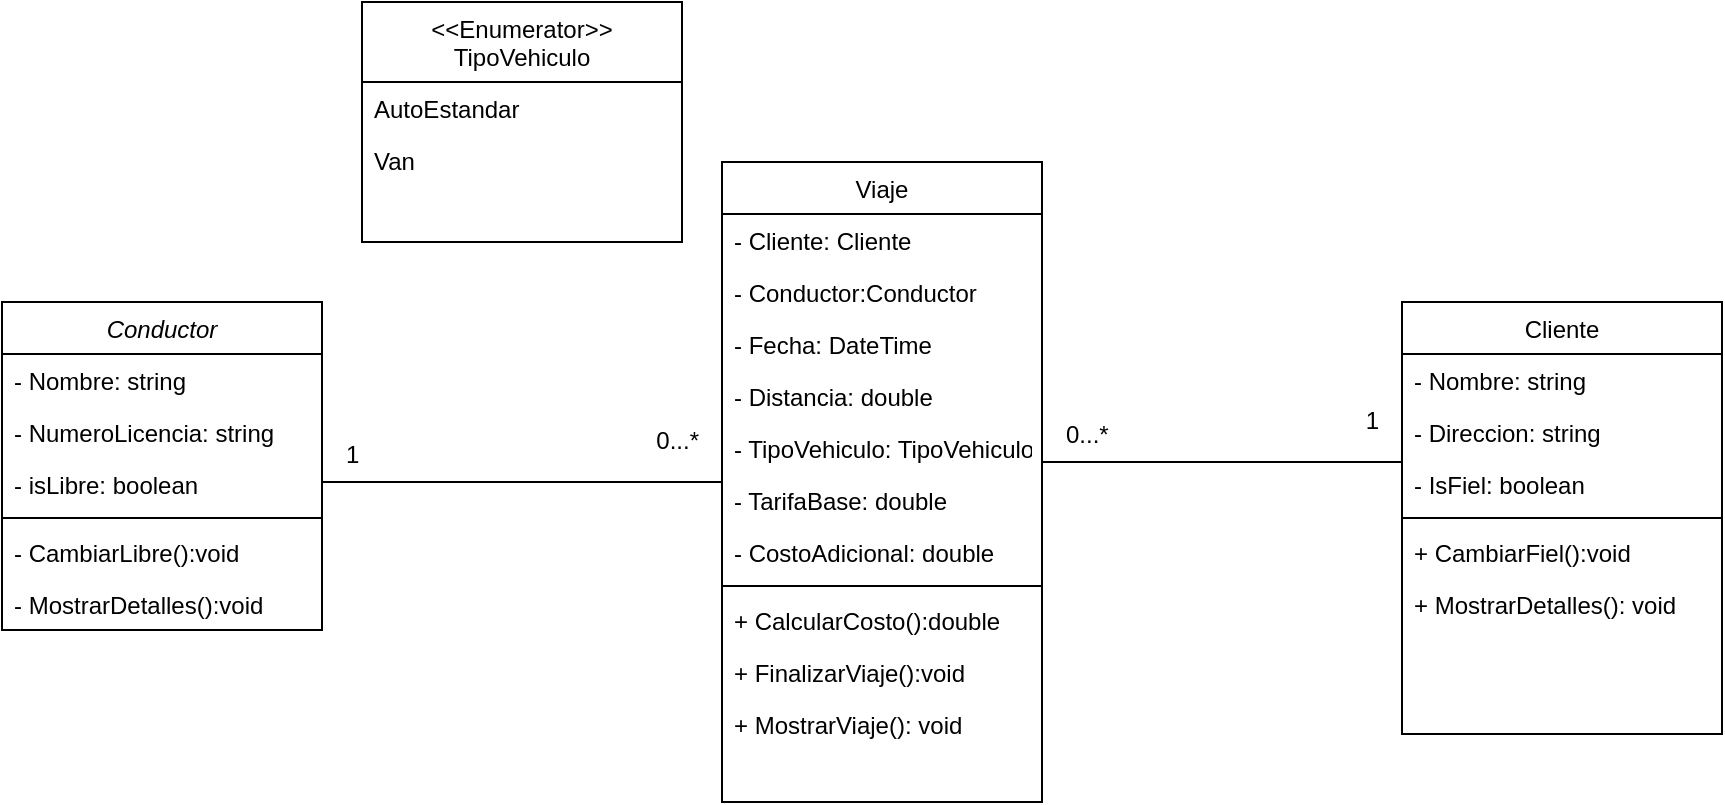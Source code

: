 <mxfile version="24.7.13">
  <diagram id="C5RBs43oDa-KdzZeNtuy" name="Page-1">
    <mxGraphModel dx="1179" dy="1697" grid="1" gridSize="10" guides="1" tooltips="1" connect="1" arrows="1" fold="1" page="1" pageScale="1" pageWidth="827" pageHeight="1169" math="0" shadow="0">
      <root>
        <mxCell id="WIyWlLk6GJQsqaUBKTNV-0" />
        <mxCell id="WIyWlLk6GJQsqaUBKTNV-1" parent="WIyWlLk6GJQsqaUBKTNV-0" />
        <mxCell id="MZTIzcuTiG9JTEqQmr6t-0" value="&lt;&lt;Enumerator&gt;&gt;&#xa;TipoVehiculo" style="swimlane;fontStyle=0;align=center;verticalAlign=top;childLayout=stackLayout;horizontal=1;startSize=40;horizontalStack=0;resizeParent=1;resizeLast=0;collapsible=1;marginBottom=0;rounded=0;shadow=0;strokeWidth=1;" vertex="1" parent="WIyWlLk6GJQsqaUBKTNV-1">
          <mxGeometry x="220" y="-150" width="160" height="120" as="geometry">
            <mxRectangle x="550" y="140" width="160" height="26" as="alternateBounds" />
          </mxGeometry>
        </mxCell>
        <mxCell id="MZTIzcuTiG9JTEqQmr6t-1" value="AutoEstandar" style="text;align=left;verticalAlign=top;spacingLeft=4;spacingRight=4;overflow=hidden;rotatable=0;points=[[0,0.5],[1,0.5]];portConstraint=eastwest;" vertex="1" parent="MZTIzcuTiG9JTEqQmr6t-0">
          <mxGeometry y="40" width="160" height="26" as="geometry" />
        </mxCell>
        <mxCell id="MZTIzcuTiG9JTEqQmr6t-2" value="Van" style="text;align=left;verticalAlign=top;spacingLeft=4;spacingRight=4;overflow=hidden;rotatable=0;points=[[0,0.5],[1,0.5]];portConstraint=eastwest;" vertex="1" parent="MZTIzcuTiG9JTEqQmr6t-0">
          <mxGeometry y="66" width="160" height="26" as="geometry" />
        </mxCell>
        <mxCell id="MZTIzcuTiG9JTEqQmr6t-34" value="Conductor" style="swimlane;fontStyle=2;align=center;verticalAlign=top;childLayout=stackLayout;horizontal=1;startSize=26;horizontalStack=0;resizeParent=1;resizeLast=0;collapsible=1;marginBottom=0;rounded=0;shadow=0;strokeWidth=1;" vertex="1" parent="WIyWlLk6GJQsqaUBKTNV-1">
          <mxGeometry x="40" width="160" height="164" as="geometry">
            <mxRectangle x="230" y="140" width="160" height="26" as="alternateBounds" />
          </mxGeometry>
        </mxCell>
        <mxCell id="MZTIzcuTiG9JTEqQmr6t-35" value="- Nombre: string" style="text;align=left;verticalAlign=top;spacingLeft=4;spacingRight=4;overflow=hidden;rotatable=0;points=[[0,0.5],[1,0.5]];portConstraint=eastwest;" vertex="1" parent="MZTIzcuTiG9JTEqQmr6t-34">
          <mxGeometry y="26" width="160" height="26" as="geometry" />
        </mxCell>
        <mxCell id="MZTIzcuTiG9JTEqQmr6t-36" value="- NumeroLicencia: string" style="text;align=left;verticalAlign=top;spacingLeft=4;spacingRight=4;overflow=hidden;rotatable=0;points=[[0,0.5],[1,0.5]];portConstraint=eastwest;rounded=0;shadow=0;html=0;" vertex="1" parent="MZTIzcuTiG9JTEqQmr6t-34">
          <mxGeometry y="52" width="160" height="26" as="geometry" />
        </mxCell>
        <mxCell id="MZTIzcuTiG9JTEqQmr6t-37" value="- isLibre: boolean" style="text;align=left;verticalAlign=top;spacingLeft=4;spacingRight=4;overflow=hidden;rotatable=0;points=[[0,0.5],[1,0.5]];portConstraint=eastwest;rounded=0;shadow=0;html=0;" vertex="1" parent="MZTIzcuTiG9JTEqQmr6t-34">
          <mxGeometry y="78" width="160" height="26" as="geometry" />
        </mxCell>
        <mxCell id="MZTIzcuTiG9JTEqQmr6t-38" value="" style="line;html=1;strokeWidth=1;align=left;verticalAlign=middle;spacingTop=-1;spacingLeft=3;spacingRight=3;rotatable=0;labelPosition=right;points=[];portConstraint=eastwest;" vertex="1" parent="MZTIzcuTiG9JTEqQmr6t-34">
          <mxGeometry y="104" width="160" height="8" as="geometry" />
        </mxCell>
        <mxCell id="MZTIzcuTiG9JTEqQmr6t-39" value="- CambiarLibre():void" style="text;align=left;verticalAlign=top;spacingLeft=4;spacingRight=4;overflow=hidden;rotatable=0;points=[[0,0.5],[1,0.5]];portConstraint=eastwest;" vertex="1" parent="MZTIzcuTiG9JTEqQmr6t-34">
          <mxGeometry y="112" width="160" height="26" as="geometry" />
        </mxCell>
        <mxCell id="MZTIzcuTiG9JTEqQmr6t-40" value="- MostrarDetalles():void" style="text;align=left;verticalAlign=top;spacingLeft=4;spacingRight=4;overflow=hidden;rotatable=0;points=[[0,0.5],[1,0.5]];portConstraint=eastwest;" vertex="1" parent="MZTIzcuTiG9JTEqQmr6t-34">
          <mxGeometry y="138" width="160" height="26" as="geometry" />
        </mxCell>
        <mxCell id="MZTIzcuTiG9JTEqQmr6t-41" value="Cliente" style="swimlane;fontStyle=0;align=center;verticalAlign=top;childLayout=stackLayout;horizontal=1;startSize=26;horizontalStack=0;resizeParent=1;resizeLast=0;collapsible=1;marginBottom=0;rounded=0;shadow=0;strokeWidth=1;" vertex="1" parent="WIyWlLk6GJQsqaUBKTNV-1">
          <mxGeometry x="740" width="160" height="216" as="geometry">
            <mxRectangle x="550" y="140" width="160" height="26" as="alternateBounds" />
          </mxGeometry>
        </mxCell>
        <mxCell id="MZTIzcuTiG9JTEqQmr6t-42" value="- Nombre: string" style="text;align=left;verticalAlign=top;spacingLeft=4;spacingRight=4;overflow=hidden;rotatable=0;points=[[0,0.5],[1,0.5]];portConstraint=eastwest;" vertex="1" parent="MZTIzcuTiG9JTEqQmr6t-41">
          <mxGeometry y="26" width="160" height="26" as="geometry" />
        </mxCell>
        <mxCell id="MZTIzcuTiG9JTEqQmr6t-43" value="- Direccion: string" style="text;align=left;verticalAlign=top;spacingLeft=4;spacingRight=4;overflow=hidden;rotatable=0;points=[[0,0.5],[1,0.5]];portConstraint=eastwest;rounded=0;shadow=0;html=0;" vertex="1" parent="MZTIzcuTiG9JTEqQmr6t-41">
          <mxGeometry y="52" width="160" height="26" as="geometry" />
        </mxCell>
        <mxCell id="MZTIzcuTiG9JTEqQmr6t-44" value="- IsFiel: boolean" style="text;align=left;verticalAlign=top;spacingLeft=4;spacingRight=4;overflow=hidden;rotatable=0;points=[[0,0.5],[1,0.5]];portConstraint=eastwest;rounded=0;shadow=0;html=0;" vertex="1" parent="MZTIzcuTiG9JTEqQmr6t-41">
          <mxGeometry y="78" width="160" height="26" as="geometry" />
        </mxCell>
        <mxCell id="MZTIzcuTiG9JTEqQmr6t-45" value="" style="line;html=1;strokeWidth=1;align=left;verticalAlign=middle;spacingTop=-1;spacingLeft=3;spacingRight=3;rotatable=0;labelPosition=right;points=[];portConstraint=eastwest;" vertex="1" parent="MZTIzcuTiG9JTEqQmr6t-41">
          <mxGeometry y="104" width="160" height="8" as="geometry" />
        </mxCell>
        <mxCell id="MZTIzcuTiG9JTEqQmr6t-46" value="+ CambiarFiel():void" style="text;align=left;verticalAlign=top;spacingLeft=4;spacingRight=4;overflow=hidden;rotatable=0;points=[[0,0.5],[1,0.5]];portConstraint=eastwest;" vertex="1" parent="MZTIzcuTiG9JTEqQmr6t-41">
          <mxGeometry y="112" width="160" height="26" as="geometry" />
        </mxCell>
        <mxCell id="MZTIzcuTiG9JTEqQmr6t-47" value="+ MostrarDetalles(): void" style="text;align=left;verticalAlign=top;spacingLeft=4;spacingRight=4;overflow=hidden;rotatable=0;points=[[0,0.5],[1,0.5]];portConstraint=eastwest;" vertex="1" parent="MZTIzcuTiG9JTEqQmr6t-41">
          <mxGeometry y="138" width="160" height="26" as="geometry" />
        </mxCell>
        <mxCell id="MZTIzcuTiG9JTEqQmr6t-48" value="" style="endArrow=none;shadow=0;strokeWidth=1;rounded=0;curved=0;endFill=0;edgeStyle=elbowEdgeStyle;elbow=vertical;" edge="1" parent="WIyWlLk6GJQsqaUBKTNV-1" source="MZTIzcuTiG9JTEqQmr6t-34" target="MZTIzcuTiG9JTEqQmr6t-51">
          <mxGeometry x="0.5" y="41" relative="1" as="geometry">
            <mxPoint x="220" y="130.03" as="sourcePoint" />
            <mxPoint x="348" y="130.03" as="targetPoint" />
            <mxPoint x="-40" y="32" as="offset" />
            <Array as="points">
              <mxPoint x="310" y="90" />
            </Array>
          </mxGeometry>
        </mxCell>
        <mxCell id="MZTIzcuTiG9JTEqQmr6t-49" value="1" style="resizable=0;align=left;verticalAlign=bottom;labelBackgroundColor=none;fontSize=12;" connectable="0" vertex="1" parent="MZTIzcuTiG9JTEqQmr6t-48">
          <mxGeometry x="-1" relative="1" as="geometry">
            <mxPoint x="10" y="-5" as="offset" />
          </mxGeometry>
        </mxCell>
        <mxCell id="MZTIzcuTiG9JTEqQmr6t-50" value="0...*" style="resizable=0;align=right;verticalAlign=bottom;labelBackgroundColor=none;fontSize=12;" connectable="0" vertex="1" parent="MZTIzcuTiG9JTEqQmr6t-48">
          <mxGeometry x="1" relative="1" as="geometry">
            <mxPoint x="-10" y="-12" as="offset" />
          </mxGeometry>
        </mxCell>
        <mxCell id="MZTIzcuTiG9JTEqQmr6t-51" value="Viaje" style="swimlane;fontStyle=0;align=center;verticalAlign=top;childLayout=stackLayout;horizontal=1;startSize=26;horizontalStack=0;resizeParent=1;resizeLast=0;collapsible=1;marginBottom=0;rounded=0;shadow=0;strokeWidth=1;" vertex="1" parent="WIyWlLk6GJQsqaUBKTNV-1">
          <mxGeometry x="400" y="-70" width="160" height="320" as="geometry">
            <mxRectangle x="550" y="140" width="160" height="26" as="alternateBounds" />
          </mxGeometry>
        </mxCell>
        <mxCell id="MZTIzcuTiG9JTEqQmr6t-52" value="- Cliente: Cliente" style="text;align=left;verticalAlign=top;spacingLeft=4;spacingRight=4;overflow=hidden;rotatable=0;points=[[0,0.5],[1,0.5]];portConstraint=eastwest;" vertex="1" parent="MZTIzcuTiG9JTEqQmr6t-51">
          <mxGeometry y="26" width="160" height="26" as="geometry" />
        </mxCell>
        <mxCell id="MZTIzcuTiG9JTEqQmr6t-53" value="- Conductor:Conductor" style="text;align=left;verticalAlign=top;spacingLeft=4;spacingRight=4;overflow=hidden;rotatable=0;points=[[0,0.5],[1,0.5]];portConstraint=eastwest;rounded=0;shadow=0;html=0;" vertex="1" parent="MZTIzcuTiG9JTEqQmr6t-51">
          <mxGeometry y="52" width="160" height="26" as="geometry" />
        </mxCell>
        <mxCell id="MZTIzcuTiG9JTEqQmr6t-54" value="- Fecha: DateTime" style="text;align=left;verticalAlign=top;spacingLeft=4;spacingRight=4;overflow=hidden;rotatable=0;points=[[0,0.5],[1,0.5]];portConstraint=eastwest;" vertex="1" parent="MZTIzcuTiG9JTEqQmr6t-51">
          <mxGeometry y="78" width="160" height="26" as="geometry" />
        </mxCell>
        <mxCell id="MZTIzcuTiG9JTEqQmr6t-55" value="- Distancia: double" style="text;align=left;verticalAlign=top;spacingLeft=4;spacingRight=4;overflow=hidden;rotatable=0;points=[[0,0.5],[1,0.5]];portConstraint=eastwest;rounded=0;shadow=0;html=0;" vertex="1" parent="MZTIzcuTiG9JTEqQmr6t-51">
          <mxGeometry y="104" width="160" height="26" as="geometry" />
        </mxCell>
        <mxCell id="MZTIzcuTiG9JTEqQmr6t-56" value="- TipoVehiculo: TipoVehiculo" style="text;align=left;verticalAlign=top;spacingLeft=4;spacingRight=4;overflow=hidden;rotatable=0;points=[[0,0.5],[1,0.5]];portConstraint=eastwest;rounded=0;shadow=0;html=0;" vertex="1" parent="MZTIzcuTiG9JTEqQmr6t-51">
          <mxGeometry y="130" width="160" height="26" as="geometry" />
        </mxCell>
        <mxCell id="MZTIzcuTiG9JTEqQmr6t-57" value="- TarifaBase: double" style="text;align=left;verticalAlign=top;spacingLeft=4;spacingRight=4;overflow=hidden;rotatable=0;points=[[0,0.5],[1,0.5]];portConstraint=eastwest;rounded=0;shadow=0;html=0;" vertex="1" parent="MZTIzcuTiG9JTEqQmr6t-51">
          <mxGeometry y="156" width="160" height="26" as="geometry" />
        </mxCell>
        <mxCell id="MZTIzcuTiG9JTEqQmr6t-59" value="- CostoAdicional: double" style="text;align=left;verticalAlign=top;spacingLeft=4;spacingRight=4;overflow=hidden;rotatable=0;points=[[0,0.5],[1,0.5]];portConstraint=eastwest;rounded=0;shadow=0;html=0;" vertex="1" parent="MZTIzcuTiG9JTEqQmr6t-51">
          <mxGeometry y="182" width="160" height="26" as="geometry" />
        </mxCell>
        <mxCell id="MZTIzcuTiG9JTEqQmr6t-60" value="" style="line;html=1;strokeWidth=1;align=left;verticalAlign=middle;spacingTop=-1;spacingLeft=3;spacingRight=3;rotatable=0;labelPosition=right;points=[];portConstraint=eastwest;" vertex="1" parent="MZTIzcuTiG9JTEqQmr6t-51">
          <mxGeometry y="208" width="160" height="8" as="geometry" />
        </mxCell>
        <mxCell id="MZTIzcuTiG9JTEqQmr6t-61" value="+ CalcularCosto():double" style="text;align=left;verticalAlign=top;spacingLeft=4;spacingRight=4;overflow=hidden;rotatable=0;points=[[0,0.5],[1,0.5]];portConstraint=eastwest;" vertex="1" parent="MZTIzcuTiG9JTEqQmr6t-51">
          <mxGeometry y="216" width="160" height="26" as="geometry" />
        </mxCell>
        <mxCell id="MZTIzcuTiG9JTEqQmr6t-62" value="+ FinalizarViaje():void" style="text;align=left;verticalAlign=top;spacingLeft=4;spacingRight=4;overflow=hidden;rotatable=0;points=[[0,0.5],[1,0.5]];portConstraint=eastwest;" vertex="1" parent="MZTIzcuTiG9JTEqQmr6t-51">
          <mxGeometry y="242" width="160" height="26" as="geometry" />
        </mxCell>
        <mxCell id="MZTIzcuTiG9JTEqQmr6t-63" value="+ MostrarViaje(): void" style="text;align=left;verticalAlign=top;spacingLeft=4;spacingRight=4;overflow=hidden;rotatable=0;points=[[0,0.5],[1,0.5]];portConstraint=eastwest;" vertex="1" parent="MZTIzcuTiG9JTEqQmr6t-51">
          <mxGeometry y="268" width="160" height="26" as="geometry" />
        </mxCell>
        <mxCell id="MZTIzcuTiG9JTEqQmr6t-70" value="" style="endArrow=none;shadow=0;strokeWidth=1;rounded=0;curved=0;endFill=0;edgeStyle=elbowEdgeStyle;elbow=vertical;" edge="1" parent="WIyWlLk6GJQsqaUBKTNV-1" source="MZTIzcuTiG9JTEqQmr6t-51" target="MZTIzcuTiG9JTEqQmr6t-41">
          <mxGeometry x="0.5" y="41" relative="1" as="geometry">
            <mxPoint x="550" y="140" as="sourcePoint" />
            <mxPoint x="730" y="140" as="targetPoint" />
            <mxPoint x="-40" y="32" as="offset" />
            <Array as="points">
              <mxPoint x="610" y="80" />
              <mxPoint x="660" y="140" />
            </Array>
          </mxGeometry>
        </mxCell>
        <mxCell id="MZTIzcuTiG9JTEqQmr6t-71" value="0...*" style="resizable=0;align=left;verticalAlign=bottom;labelBackgroundColor=none;fontSize=12;" connectable="0" vertex="1" parent="MZTIzcuTiG9JTEqQmr6t-70">
          <mxGeometry x="-1" relative="1" as="geometry">
            <mxPoint x="10" y="-5" as="offset" />
          </mxGeometry>
        </mxCell>
        <mxCell id="MZTIzcuTiG9JTEqQmr6t-72" value="1" style="resizable=0;align=right;verticalAlign=bottom;labelBackgroundColor=none;fontSize=12;" connectable="0" vertex="1" parent="MZTIzcuTiG9JTEqQmr6t-70">
          <mxGeometry x="1" relative="1" as="geometry">
            <mxPoint x="-10" y="-12" as="offset" />
          </mxGeometry>
        </mxCell>
      </root>
    </mxGraphModel>
  </diagram>
</mxfile>
